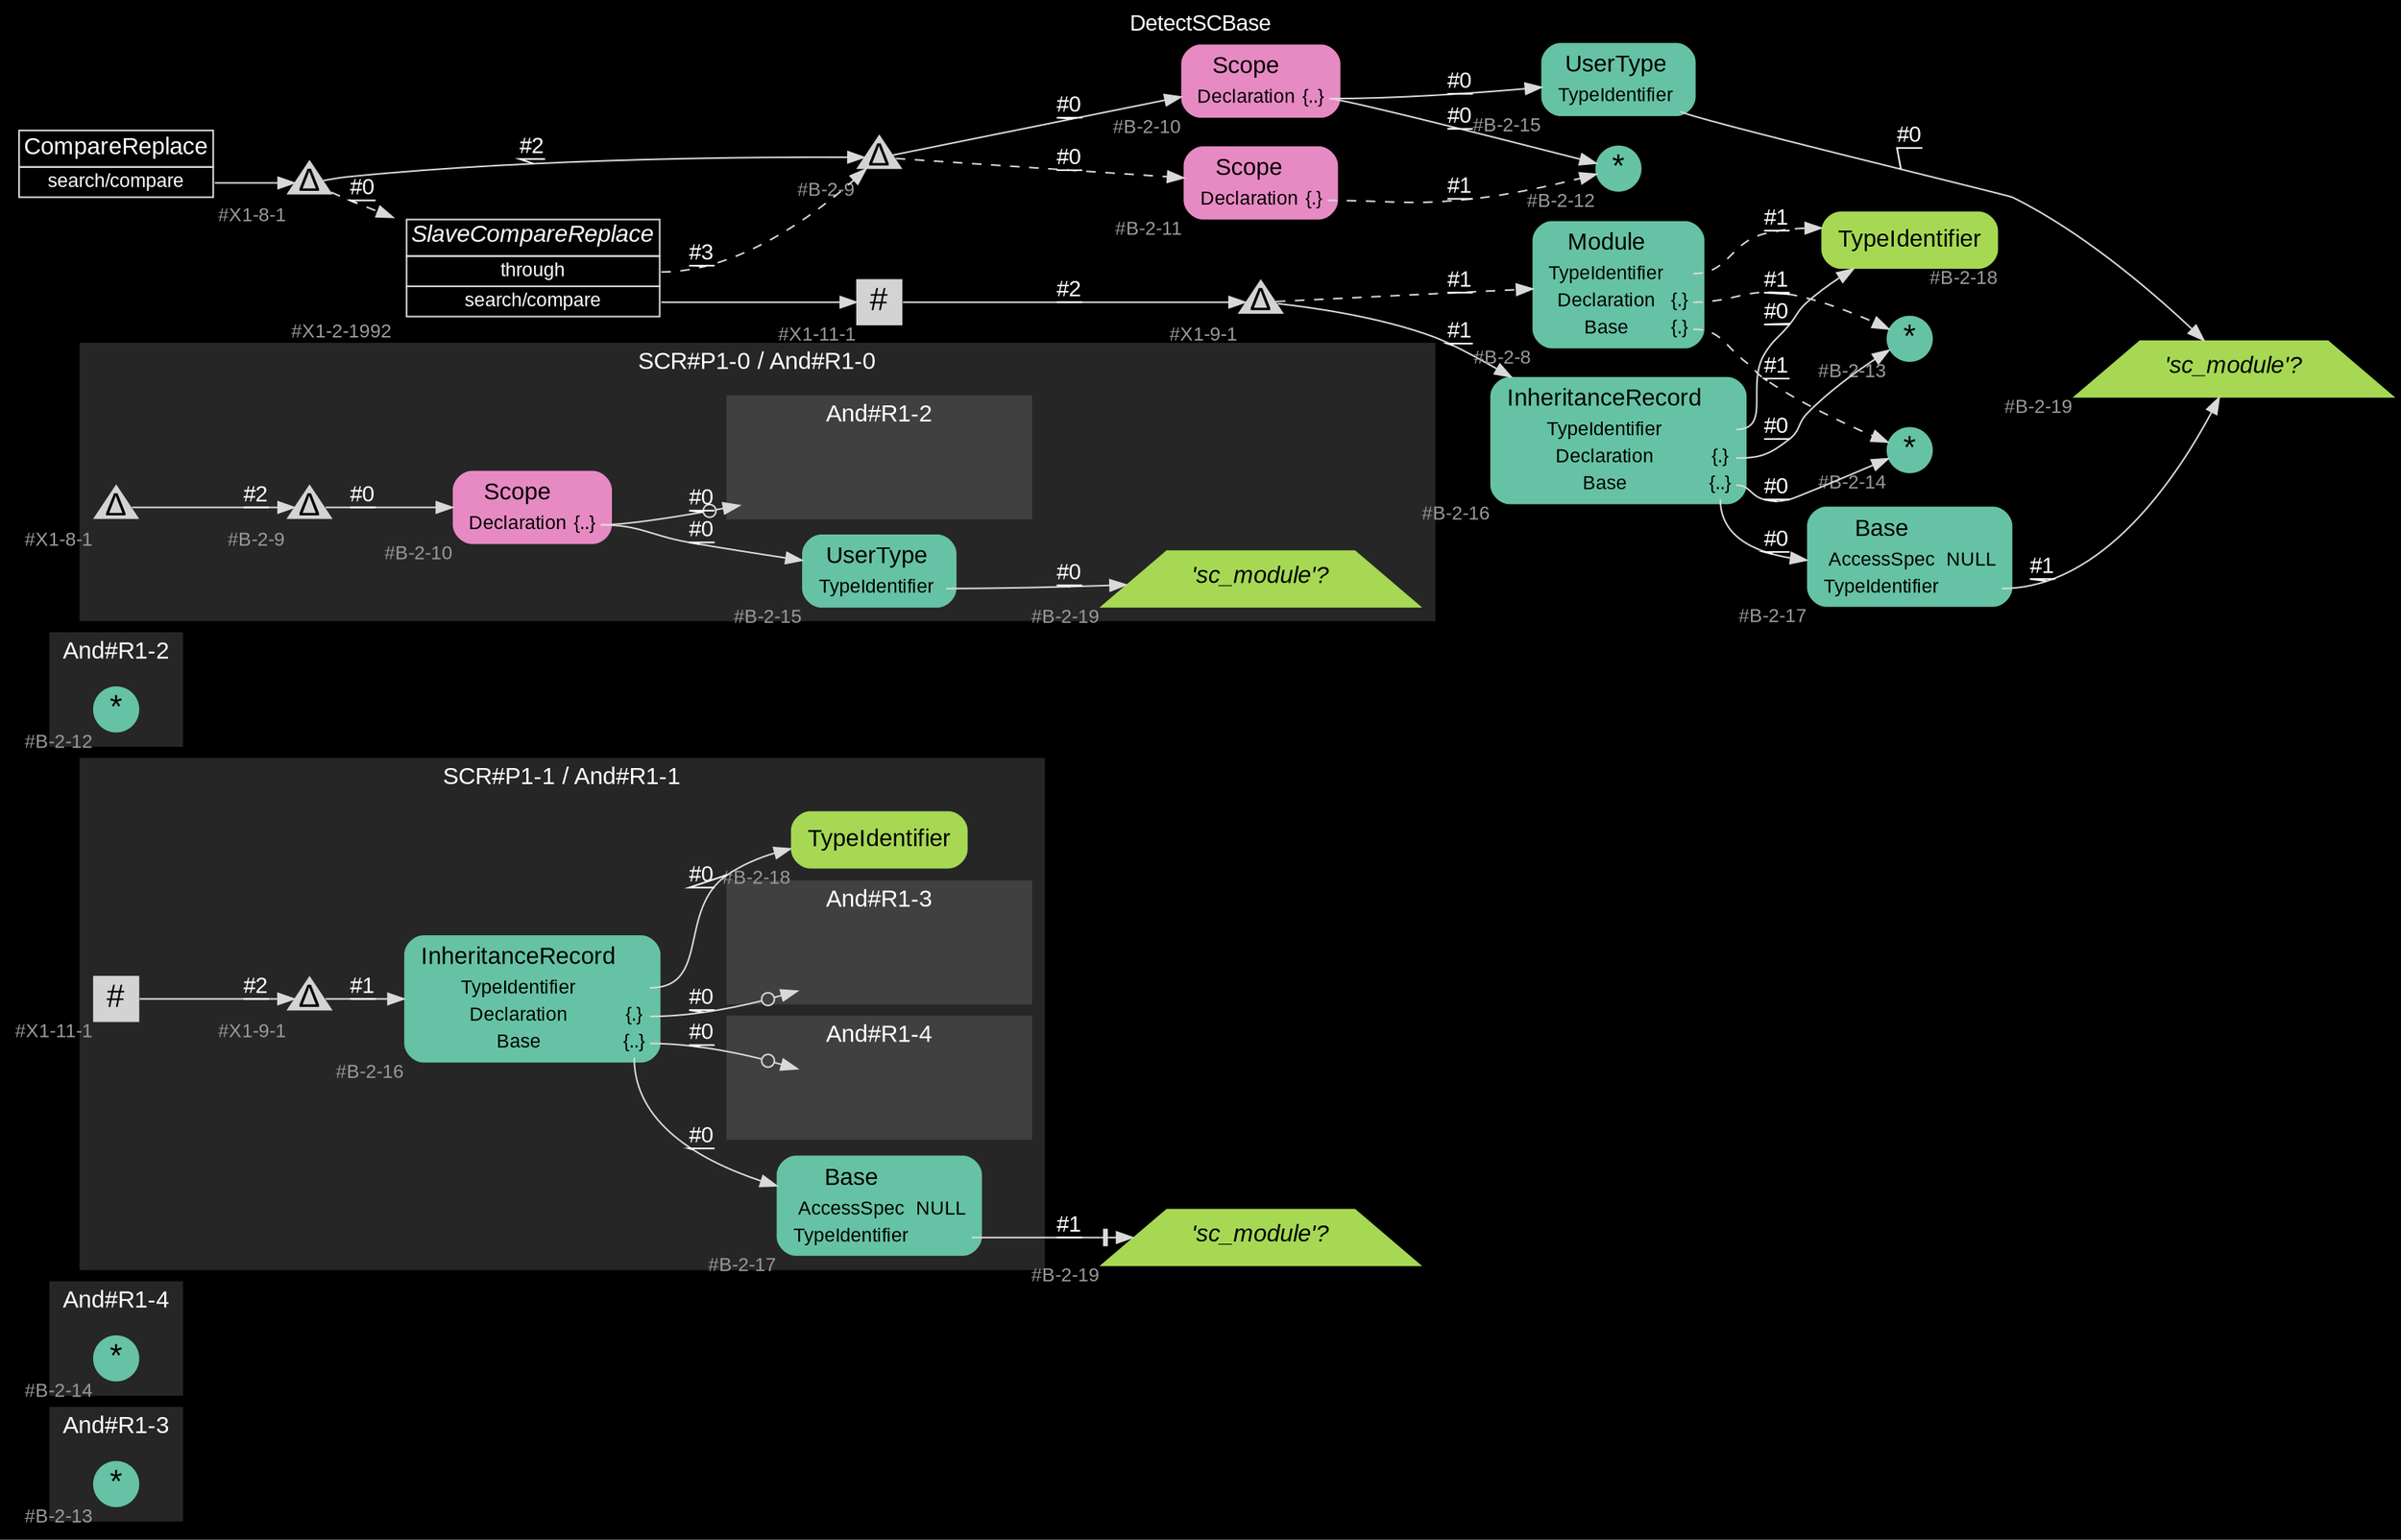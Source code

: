 digraph "DetectSCBase" {
label = "DetectSCBase"
labelloc = t
graph [
    rankdir = "LR"
    ranksep = 0.3
    bgcolor = black
    color = grey85
    fontcolor = white
    fontname = "Arial"
];
node [
    fontname = "Arial"
];
edge [
    fontname = "Arial"
];

// -------------------- figure And#R1-3 --------------------
// -------- region And#R1-3 ----------
subgraph "clusterAnd#R1-3" {
    label = "And#R1-3"
    style = "filled"
    color = gray15
    fontsize = "15"
    // -------- block And#R1-3/#B-2-13 ----------
    "And#R1-3/#B-2-13" [
        fillcolor = "/set28/1"
        xlabel = "#B-2-13"
        fontsize = "12"
        fontcolor = grey60
        shape = "circle"
        label = <<FONT COLOR="black" POINT-SIZE="20">*</FONT>>
        style = "filled"
        penwidth = 0.0
        fixedsize = true
        width = 0.4
        height = 0.4
    ];
    
}


// -------------------- figure And#R1-4 --------------------
// -------- region And#R1-4 ----------
subgraph "clusterAnd#R1-4" {
    label = "And#R1-4"
    style = "filled"
    color = gray15
    fontsize = "15"
    // -------- block And#R1-4/#B-2-14 ----------
    "And#R1-4/#B-2-14" [
        fillcolor = "/set28/1"
        xlabel = "#B-2-14"
        fontsize = "12"
        fontcolor = grey60
        shape = "circle"
        label = <<FONT COLOR="black" POINT-SIZE="20">*</FONT>>
        style = "filled"
        penwidth = 0.0
        fixedsize = true
        width = 0.4
        height = 0.4
    ];
    
}


// -------------------- figure And#R1-1 --------------------
// -------- region And#R1-1 ----------
subgraph "clusterAnd#R1-1" {
    label = "SCR#P1-1 / And#R1-1"
    style = "filled"
    color = gray15
    fontsize = "15"
    // -------- block And#R1-1/#B-2-17 ----------
    "And#R1-1/#B-2-17" [
        fillcolor = "/set28/1"
        xlabel = "#B-2-17"
        fontsize = "12"
        fontcolor = grey60
        shape = "plaintext"
        label = <<TABLE BORDER="0" CELLBORDER="0" CELLSPACING="0">
         <TR><TD><FONT COLOR="black" POINT-SIZE="15">Base</FONT></TD></TR>
         <TR><TD><FONT COLOR="black" POINT-SIZE="12">AccessSpec</FONT></TD><TD PORT="port0"><FONT COLOR="black" POINT-SIZE="12">NULL</FONT></TD></TR>
         <TR><TD><FONT COLOR="black" POINT-SIZE="12">TypeIdentifier</FONT></TD><TD PORT="port1"></TD></TR>
        </TABLE>>
        style = "rounded,filled"
    ];
    
    // -------- block And#R1-1/#X1-9-1 ----------
    "And#R1-1/#X1-9-1" [
        xlabel = "#X1-9-1"
        fontsize = "12"
        fontcolor = grey60
        shape = "triangle"
        label = <<FONT COLOR="black" POINT-SIZE="20">Δ</FONT>>
        style = "filled"
        penwidth = 0.0
        fixedsize = true
        width = 0.4
        height = 0.4
    ];
    
    // -------- block And#R1-1/#B-2-18 ----------
    "And#R1-1/#B-2-18" [
        fillcolor = "/set28/5"
        xlabel = "#B-2-18"
        fontsize = "12"
        fontcolor = grey60
        shape = "plaintext"
        label = <<TABLE BORDER="0" CELLBORDER="0" CELLSPACING="0">
         <TR><TD><FONT COLOR="black" POINT-SIZE="15">TypeIdentifier</FONT></TD></TR>
        </TABLE>>
        style = "rounded,filled"
    ];
    
    // -------- block And#R1-1/#B-2-16 ----------
    "And#R1-1/#B-2-16" [
        fillcolor = "/set28/1"
        xlabel = "#B-2-16"
        fontsize = "12"
        fontcolor = grey60
        shape = "plaintext"
        label = <<TABLE BORDER="0" CELLBORDER="0" CELLSPACING="0">
         <TR><TD><FONT COLOR="black" POINT-SIZE="15">InheritanceRecord</FONT></TD></TR>
         <TR><TD><FONT COLOR="black" POINT-SIZE="12">TypeIdentifier</FONT></TD><TD PORT="port0"></TD></TR>
         <TR><TD><FONT COLOR="black" POINT-SIZE="12">Declaration</FONT></TD><TD PORT="port1"><FONT COLOR="black" POINT-SIZE="12">{.}</FONT></TD></TR>
         <TR><TD><FONT COLOR="black" POINT-SIZE="12">Base</FONT></TD><TD PORT="port2"><FONT COLOR="black" POINT-SIZE="12">{..}</FONT></TD></TR>
        </TABLE>>
        style = "rounded,filled"
    ];
    
    // -------- block And#R1-1/#X1-11-1 ----------
    "And#R1-1/#X1-11-1" [
        xlabel = "#X1-11-1"
        fontsize = "12"
        fontcolor = grey60
        shape = "square"
        label = <<FONT COLOR="black" POINT-SIZE="20">#</FONT>>
        style = "filled"
        penwidth = 0.0
        fixedsize = true
        width = 0.4
        height = 0.4
    ];
    
    // -------- region And#R1-1/And#R1-3 ----------
    subgraph "clusterAnd#R1-1/And#R1-3" {
        label = "And#R1-3"
        style = "filled"
        color = gray25
        fontsize = "15"
        // -------- block And#R1-1/And#R1-3/#B-2-13 ----------
        "And#R1-1/And#R1-3/#B-2-13" [
            fillcolor = "/set28/1"
            xlabel = "#B-2-13"
            fontsize = "12"
            fontcolor = grey60
            shape = "none"
            style = "invisible"
        ];
        
    }
    
    // -------- region And#R1-1/And#R1-4 ----------
    subgraph "clusterAnd#R1-1/And#R1-4" {
        label = "And#R1-4"
        style = "filled"
        color = gray25
        fontsize = "15"
        // -------- block And#R1-1/And#R1-4/#B-2-14 ----------
        "And#R1-1/And#R1-4/#B-2-14" [
            fillcolor = "/set28/1"
            xlabel = "#B-2-14"
            fontsize = "12"
            fontcolor = grey60
            shape = "none"
            style = "invisible"
        ];
        
    }
    
}

// -------- block And#R1-1/#B-2-19 ----------
"And#R1-1/#B-2-19" [
    fillcolor = "/set28/5"
    xlabel = "#B-2-19"
    fontsize = "12"
    fontcolor = grey60
    shape = "trapezium"
    label = <<FONT COLOR="black" POINT-SIZE="15"><I>'sc_module'?</I></FONT>>
    style = "filled"
    penwidth = 0.0
];

"And#R1-1/#B-2-17":port1 -> "And#R1-1/#B-2-19" [
    arrowhead="normalnonetee"
    label = "#1"
    decorate = true
    color = grey85
    fontcolor = white
];

"And#R1-1/#X1-9-1" -> "And#R1-1/#B-2-16" [
    label = "#1"
    decorate = true
    color = grey85
    fontcolor = white
];

"And#R1-1/#B-2-16":port0 -> "And#R1-1/#B-2-18" [
    label = "#0"
    decorate = true
    color = grey85
    fontcolor = white
];

"And#R1-1/#B-2-16":port1 -> "And#R1-1/And#R1-3/#B-2-13" [
    arrowhead="normalnoneodot"
    label = "#0"
    decorate = true
    color = grey85
    fontcolor = white
];

"And#R1-1/#B-2-16":port2 -> "And#R1-1/And#R1-4/#B-2-14" [
    arrowhead="normalnoneodot"
    label = "#0"
    decorate = true
    color = grey85
    fontcolor = white
];

"And#R1-1/#B-2-16":port2 -> "And#R1-1/#B-2-17" [
    label = "#0"
    decorate = true
    color = grey85
    fontcolor = white
];

"And#R1-1/#X1-11-1" -> "And#R1-1/#X1-9-1" [
    label = "#2"
    decorate = true
    color = grey85
    fontcolor = white
];


// -------------------- figure And#R1-2 --------------------
// -------- region And#R1-2 ----------
subgraph "clusterAnd#R1-2" {
    label = "And#R1-2"
    style = "filled"
    color = gray15
    fontsize = "15"
    // -------- block And#R1-2/#B-2-12 ----------
    "And#R1-2/#B-2-12" [
        fillcolor = "/set28/1"
        xlabel = "#B-2-12"
        fontsize = "12"
        fontcolor = grey60
        shape = "circle"
        label = <<FONT COLOR="black" POINT-SIZE="20">*</FONT>>
        style = "filled"
        penwidth = 0.0
        fixedsize = true
        width = 0.4
        height = 0.4
    ];
    
}


// -------------------- figure And#R1-0 --------------------
// -------- region And#R1-0 ----------
subgraph "clusterAnd#R1-0" {
    label = "SCR#P1-0 / And#R1-0"
    style = "filled"
    color = gray15
    fontsize = "15"
    // -------- block And#R1-0/#B-2-10 ----------
    "And#R1-0/#B-2-10" [
        fillcolor = "/set28/4"
        xlabel = "#B-2-10"
        fontsize = "12"
        fontcolor = grey60
        shape = "plaintext"
        label = <<TABLE BORDER="0" CELLBORDER="0" CELLSPACING="0">
         <TR><TD><FONT COLOR="black" POINT-SIZE="15">Scope</FONT></TD></TR>
         <TR><TD><FONT COLOR="black" POINT-SIZE="12">Declaration</FONT></TD><TD PORT="port0"><FONT COLOR="black" POINT-SIZE="12">{..}</FONT></TD></TR>
        </TABLE>>
        style = "rounded,filled"
    ];
    
    // -------- block And#R1-0/#B-2-9 ----------
    "And#R1-0/#B-2-9" [
        xlabel = "#B-2-9"
        fontsize = "12"
        fontcolor = grey60
        shape = "triangle"
        label = <<FONT COLOR="black" POINT-SIZE="20">Δ</FONT>>
        style = "filled"
        penwidth = 0.0
        fixedsize = true
        width = 0.4
        height = 0.4
    ];
    
    // -------- block And#R1-0/#B-2-15 ----------
    "And#R1-0/#B-2-15" [
        fillcolor = "/set28/1"
        xlabel = "#B-2-15"
        fontsize = "12"
        fontcolor = grey60
        shape = "plaintext"
        label = <<TABLE BORDER="0" CELLBORDER="0" CELLSPACING="0">
         <TR><TD><FONT COLOR="black" POINT-SIZE="15">UserType</FONT></TD></TR>
         <TR><TD><FONT COLOR="black" POINT-SIZE="12">TypeIdentifier</FONT></TD><TD PORT="port0"></TD></TR>
        </TABLE>>
        style = "rounded,filled"
    ];
    
    // -------- block And#R1-0/#B-2-19 ----------
    "And#R1-0/#B-2-19" [
        fillcolor = "/set28/5"
        xlabel = "#B-2-19"
        fontsize = "12"
        fontcolor = grey60
        shape = "trapezium"
        label = <<FONT COLOR="black" POINT-SIZE="15"><I>'sc_module'?</I></FONT>>
        style = "filled"
        penwidth = 0.0
    ];
    
    // -------- block And#R1-0/#X1-8-1 ----------
    "And#R1-0/#X1-8-1" [
        xlabel = "#X1-8-1"
        fontsize = "12"
        fontcolor = grey60
        shape = "triangle"
        label = <<FONT COLOR="black" POINT-SIZE="20">Δ</FONT>>
        style = "filled"
        penwidth = 0.0
        fixedsize = true
        width = 0.4
        height = 0.4
    ];
    
    // -------- region And#R1-0/And#R1-2 ----------
    subgraph "clusterAnd#R1-0/And#R1-2" {
        label = "And#R1-2"
        style = "filled"
        color = gray25
        fontsize = "15"
        // -------- block And#R1-0/And#R1-2/#B-2-12 ----------
        "And#R1-0/And#R1-2/#B-2-12" [
            fillcolor = "/set28/1"
            xlabel = "#B-2-12"
            fontsize = "12"
            fontcolor = grey60
            shape = "none"
            style = "invisible"
        ];
        
    }
    
}

"And#R1-0/#B-2-10":port0 -> "And#R1-0/And#R1-2/#B-2-12" [
    arrowhead="normalnoneodot"
    label = "#0"
    decorate = true
    color = grey85
    fontcolor = white
];

"And#R1-0/#B-2-10":port0 -> "And#R1-0/#B-2-15" [
    label = "#0"
    decorate = true
    color = grey85
    fontcolor = white
];

"And#R1-0/#B-2-9" -> "And#R1-0/#B-2-10" [
    label = "#0"
    decorate = true
    color = grey85
    fontcolor = white
];

"And#R1-0/#B-2-15":port0 -> "And#R1-0/#B-2-19" [
    label = "#0"
    decorate = true
    color = grey85
    fontcolor = white
];

"And#R1-0/#X1-8-1" -> "And#R1-0/#B-2-9" [
    label = "#2"
    decorate = true
    color = grey85
    fontcolor = white
];


// -------------------- transformation figure --------------------
// -------- block CR#X1-10-1 ----------
"CR#X1-10-1" [
    fillcolor = black
    fontsize = "12"
    fontcolor = grey60
    shape = "plaintext"
    label = <<TABLE BORDER="0" CELLBORDER="1" CELLSPACING="0">
     <TR><TD><FONT COLOR="white" POINT-SIZE="15">CompareReplace</FONT></TD></TR>
     <TR><TD PORT="port0"><FONT COLOR="white" POINT-SIZE="12">search/compare</FONT></TD></TR>
    </TABLE>>
    style = "filled"
    color = grey85
];

// -------- block #X1-8-1 ----------
"#X1-8-1" [
    xlabel = "#X1-8-1"
    fontsize = "12"
    fontcolor = grey60
    shape = "triangle"
    label = <<FONT COLOR="black" POINT-SIZE="20">Δ</FONT>>
    style = "filled"
    penwidth = 0.0
    fixedsize = true
    width = 0.4
    height = 0.4
];

// -------- block #B-2-9 ----------
"#B-2-9" [
    xlabel = "#B-2-9"
    fontsize = "12"
    fontcolor = grey60
    shape = "triangle"
    label = <<FONT COLOR="black" POINT-SIZE="20">Δ</FONT>>
    style = "filled"
    penwidth = 0.0
    fixedsize = true
    width = 0.4
    height = 0.4
];

// -------- block #B-2-10 ----------
"#B-2-10" [
    fillcolor = "/set28/4"
    xlabel = "#B-2-10"
    fontsize = "12"
    fontcolor = grey60
    shape = "plaintext"
    label = <<TABLE BORDER="0" CELLBORDER="0" CELLSPACING="0">
     <TR><TD><FONT COLOR="black" POINT-SIZE="15">Scope</FONT></TD></TR>
     <TR><TD><FONT COLOR="black" POINT-SIZE="12">Declaration</FONT></TD><TD PORT="port0"><FONT COLOR="black" POINT-SIZE="12">{..}</FONT></TD></TR>
    </TABLE>>
    style = "rounded,filled"
];

// -------- block #B-2-12 ----------
"#B-2-12" [
    fillcolor = "/set28/1"
    xlabel = "#B-2-12"
    fontsize = "12"
    fontcolor = grey60
    shape = "circle"
    label = <<FONT COLOR="black" POINT-SIZE="20">*</FONT>>
    style = "filled"
    penwidth = 0.0
    fixedsize = true
    width = 0.4
    height = 0.4
];

// -------- block #B-2-15 ----------
"#B-2-15" [
    fillcolor = "/set28/1"
    xlabel = "#B-2-15"
    fontsize = "12"
    fontcolor = grey60
    shape = "plaintext"
    label = <<TABLE BORDER="0" CELLBORDER="0" CELLSPACING="0">
     <TR><TD><FONT COLOR="black" POINT-SIZE="15">UserType</FONT></TD></TR>
     <TR><TD><FONT COLOR="black" POINT-SIZE="12">TypeIdentifier</FONT></TD><TD PORT="port0"></TD></TR>
    </TABLE>>
    style = "rounded,filled"
];

// -------- block #B-2-19 ----------
"#B-2-19" [
    fillcolor = "/set28/5"
    xlabel = "#B-2-19"
    fontsize = "12"
    fontcolor = grey60
    shape = "trapezium"
    label = <<FONT COLOR="black" POINT-SIZE="15"><I>'sc_module'?</I></FONT>>
    style = "filled"
    penwidth = 0.0
];

// -------- block #B-2-11 ----------
"#B-2-11" [
    fillcolor = "/set28/4"
    xlabel = "#B-2-11"
    fontsize = "12"
    fontcolor = grey60
    shape = "plaintext"
    label = <<TABLE BORDER="0" CELLBORDER="0" CELLSPACING="0">
     <TR><TD><FONT COLOR="black" POINT-SIZE="15">Scope</FONT></TD></TR>
     <TR><TD><FONT COLOR="black" POINT-SIZE="12">Declaration</FONT></TD><TD PORT="port0"><FONT COLOR="black" POINT-SIZE="12">{.}</FONT></TD></TR>
    </TABLE>>
    style = "rounded,filled"
];

// -------- block #X1-2-1992 ----------
"#X1-2-1992" [
    fillcolor = black
    xlabel = "#X1-2-1992"
    fontsize = "12"
    fontcolor = grey60
    shape = "plaintext"
    label = <<TABLE BORDER="0" CELLBORDER="1" CELLSPACING="0">
     <TR><TD><FONT COLOR="white" POINT-SIZE="15"><I>SlaveCompareReplace</I></FONT></TD></TR>
     <TR><TD PORT="port0"><FONT COLOR="white" POINT-SIZE="12">through</FONT></TD></TR>
     <TR><TD PORT="port1"><FONT COLOR="white" POINT-SIZE="12">search/compare</FONT></TD></TR>
    </TABLE>>
    style = "filled"
    color = grey85
];

// -------- block #X1-11-1 ----------
"#X1-11-1" [
    xlabel = "#X1-11-1"
    fontsize = "12"
    fontcolor = grey60
    shape = "square"
    label = <<FONT COLOR="black" POINT-SIZE="20">#</FONT>>
    style = "filled"
    penwidth = 0.0
    fixedsize = true
    width = 0.4
    height = 0.4
];

// -------- block #X1-9-1 ----------
"#X1-9-1" [
    xlabel = "#X1-9-1"
    fontsize = "12"
    fontcolor = grey60
    shape = "triangle"
    label = <<FONT COLOR="black" POINT-SIZE="20">Δ</FONT>>
    style = "filled"
    penwidth = 0.0
    fixedsize = true
    width = 0.4
    height = 0.4
];

// -------- block #B-2-16 ----------
"#B-2-16" [
    fillcolor = "/set28/1"
    xlabel = "#B-2-16"
    fontsize = "12"
    fontcolor = grey60
    shape = "plaintext"
    label = <<TABLE BORDER="0" CELLBORDER="0" CELLSPACING="0">
     <TR><TD><FONT COLOR="black" POINT-SIZE="15">InheritanceRecord</FONT></TD></TR>
     <TR><TD><FONT COLOR="black" POINT-SIZE="12">TypeIdentifier</FONT></TD><TD PORT="port0"></TD></TR>
     <TR><TD><FONT COLOR="black" POINT-SIZE="12">Declaration</FONT></TD><TD PORT="port1"><FONT COLOR="black" POINT-SIZE="12">{.}</FONT></TD></TR>
     <TR><TD><FONT COLOR="black" POINT-SIZE="12">Base</FONT></TD><TD PORT="port2"><FONT COLOR="black" POINT-SIZE="12">{..}</FONT></TD></TR>
    </TABLE>>
    style = "rounded,filled"
];

// -------- block #B-2-18 ----------
"#B-2-18" [
    fillcolor = "/set28/5"
    xlabel = "#B-2-18"
    fontsize = "12"
    fontcolor = grey60
    shape = "plaintext"
    label = <<TABLE BORDER="0" CELLBORDER="0" CELLSPACING="0">
     <TR><TD><FONT COLOR="black" POINT-SIZE="15">TypeIdentifier</FONT></TD></TR>
    </TABLE>>
    style = "rounded,filled"
];

// -------- block #B-2-13 ----------
"#B-2-13" [
    fillcolor = "/set28/1"
    xlabel = "#B-2-13"
    fontsize = "12"
    fontcolor = grey60
    shape = "circle"
    label = <<FONT COLOR="black" POINT-SIZE="20">*</FONT>>
    style = "filled"
    penwidth = 0.0
    fixedsize = true
    width = 0.4
    height = 0.4
];

// -------- block #B-2-14 ----------
"#B-2-14" [
    fillcolor = "/set28/1"
    xlabel = "#B-2-14"
    fontsize = "12"
    fontcolor = grey60
    shape = "circle"
    label = <<FONT COLOR="black" POINT-SIZE="20">*</FONT>>
    style = "filled"
    penwidth = 0.0
    fixedsize = true
    width = 0.4
    height = 0.4
];

// -------- block #B-2-17 ----------
"#B-2-17" [
    fillcolor = "/set28/1"
    xlabel = "#B-2-17"
    fontsize = "12"
    fontcolor = grey60
    shape = "plaintext"
    label = <<TABLE BORDER="0" CELLBORDER="0" CELLSPACING="0">
     <TR><TD><FONT COLOR="black" POINT-SIZE="15">Base</FONT></TD></TR>
     <TR><TD><FONT COLOR="black" POINT-SIZE="12">AccessSpec</FONT></TD><TD PORT="port0"><FONT COLOR="black" POINT-SIZE="12">NULL</FONT></TD></TR>
     <TR><TD><FONT COLOR="black" POINT-SIZE="12">TypeIdentifier</FONT></TD><TD PORT="port1"></TD></TR>
    </TABLE>>
    style = "rounded,filled"
];

// -------- block #B-2-8 ----------
"#B-2-8" [
    fillcolor = "/set28/1"
    xlabel = "#B-2-8"
    fontsize = "12"
    fontcolor = grey60
    shape = "plaintext"
    label = <<TABLE BORDER="0" CELLBORDER="0" CELLSPACING="0">
     <TR><TD><FONT COLOR="black" POINT-SIZE="15">Module</FONT></TD></TR>
     <TR><TD><FONT COLOR="black" POINT-SIZE="12">TypeIdentifier</FONT></TD><TD PORT="port0"></TD></TR>
     <TR><TD><FONT COLOR="black" POINT-SIZE="12">Declaration</FONT></TD><TD PORT="port1"><FONT COLOR="black" POINT-SIZE="12">{.}</FONT></TD></TR>
     <TR><TD><FONT COLOR="black" POINT-SIZE="12">Base</FONT></TD><TD PORT="port2"><FONT COLOR="black" POINT-SIZE="12">{.}</FONT></TD></TR>
    </TABLE>>
    style = "rounded,filled"
];

"CR#X1-10-1":port0 -> "#X1-8-1" [
    label = ""
    decorate = true
    color = grey85
    fontcolor = white
];

"#X1-8-1" -> "#B-2-9" [
    label = "#2"
    decorate = true
    color = grey85
    fontcolor = white
];

"#X1-8-1" -> "#X1-2-1992" [
    style="dashed"
    label = "#0"
    decorate = true
    color = grey85
    fontcolor = white
];

"#B-2-9" -> "#B-2-10" [
    label = "#0"
    decorate = true
    color = grey85
    fontcolor = white
];

"#B-2-9" -> "#B-2-11" [
    style="dashed"
    label = "#0"
    decorate = true
    color = grey85
    fontcolor = white
];

"#B-2-10":port0 -> "#B-2-12" [
    label = "#0"
    decorate = true
    color = grey85
    fontcolor = white
];

"#B-2-10":port0 -> "#B-2-15" [
    label = "#0"
    decorate = true
    color = grey85
    fontcolor = white
];

"#B-2-15":port0 -> "#B-2-19" [
    label = "#0"
    decorate = true
    color = grey85
    fontcolor = white
];

"#B-2-11":port0 -> "#B-2-12" [
    style="dashed"
    label = "#1"
    decorate = true
    color = grey85
    fontcolor = white
];

"#X1-2-1992":port0 -> "#B-2-9" [
    style="dashed"
    label = "#3"
    decorate = true
    color = grey85
    fontcolor = white
];

"#X1-2-1992":port1 -> "#X1-11-1" [
    label = ""
    decorate = true
    color = grey85
    fontcolor = white
];

"#X1-11-1" -> "#X1-9-1" [
    label = "#2"
    decorate = true
    color = grey85
    fontcolor = white
];

"#X1-9-1" -> "#B-2-16" [
    label = "#1"
    decorate = true
    color = grey85
    fontcolor = white
];

"#X1-9-1" -> "#B-2-8" [
    style="dashed"
    label = "#1"
    decorate = true
    color = grey85
    fontcolor = white
];

"#B-2-16":port0 -> "#B-2-18" [
    label = "#0"
    decorate = true
    color = grey85
    fontcolor = white
];

"#B-2-16":port1 -> "#B-2-13" [
    label = "#0"
    decorate = true
    color = grey85
    fontcolor = white
];

"#B-2-16":port2 -> "#B-2-14" [
    label = "#0"
    decorate = true
    color = grey85
    fontcolor = white
];

"#B-2-16":port2 -> "#B-2-17" [
    label = "#0"
    decorate = true
    color = grey85
    fontcolor = white
];

"#B-2-17":port1 -> "#B-2-19" [
    label = "#1"
    decorate = true
    color = grey85
    fontcolor = white
];

"#B-2-8":port0 -> "#B-2-18" [
    style="dashed"
    label = "#1"
    decorate = true
    color = grey85
    fontcolor = white
];

"#B-2-8":port1 -> "#B-2-13" [
    style="dashed"
    label = "#1"
    decorate = true
    color = grey85
    fontcolor = white
];

"#B-2-8":port2 -> "#B-2-14" [
    style="dashed"
    label = "#1"
    decorate = true
    color = grey85
    fontcolor = white
];


}
